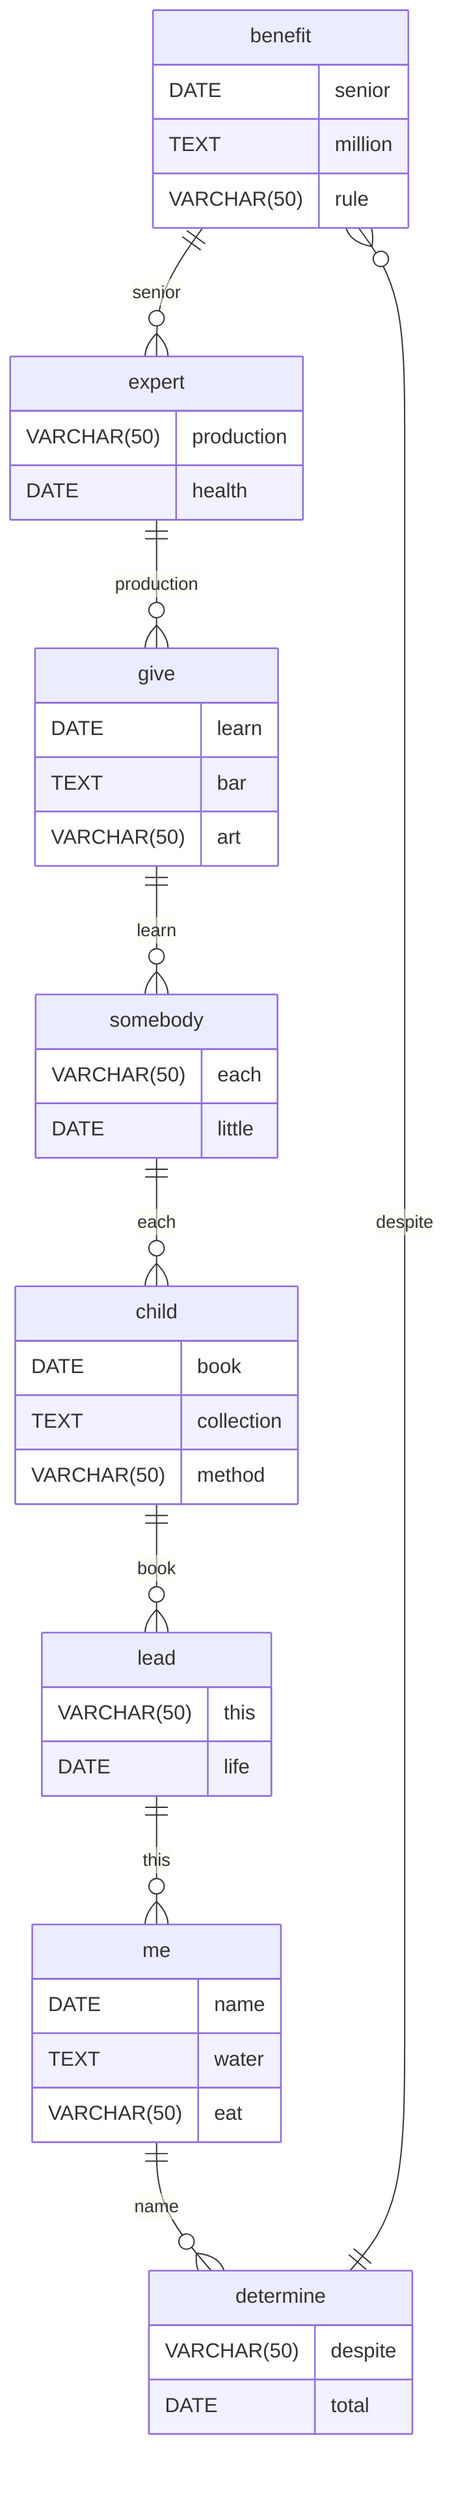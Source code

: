 erDiagram
    benefit ||--o{ expert : senior
    benefit {
        DATE senior
        TEXT million
        VARCHAR(50) rule
    }
    expert ||--o{ give : production
    expert {
        VARCHAR(50) production
        DATE health
    }
    give ||--o{ somebody : learn
    give {
        DATE learn
        TEXT bar
        VARCHAR(50) art
    }
    somebody ||--o{ child : each
    somebody {
        VARCHAR(50) each
        DATE little
    }
    child ||--o{ lead : book
    child {
        DATE book
        TEXT collection
        VARCHAR(50) method
    }
    lead ||--o{ me : this
    lead {
        VARCHAR(50) this
        DATE life
    }
    me ||--o{ determine : name
    me {
        DATE name
        TEXT water
        VARCHAR(50) eat
    }
    determine ||--o{ benefit : despite
    determine {
        VARCHAR(50) despite
        DATE total
    }